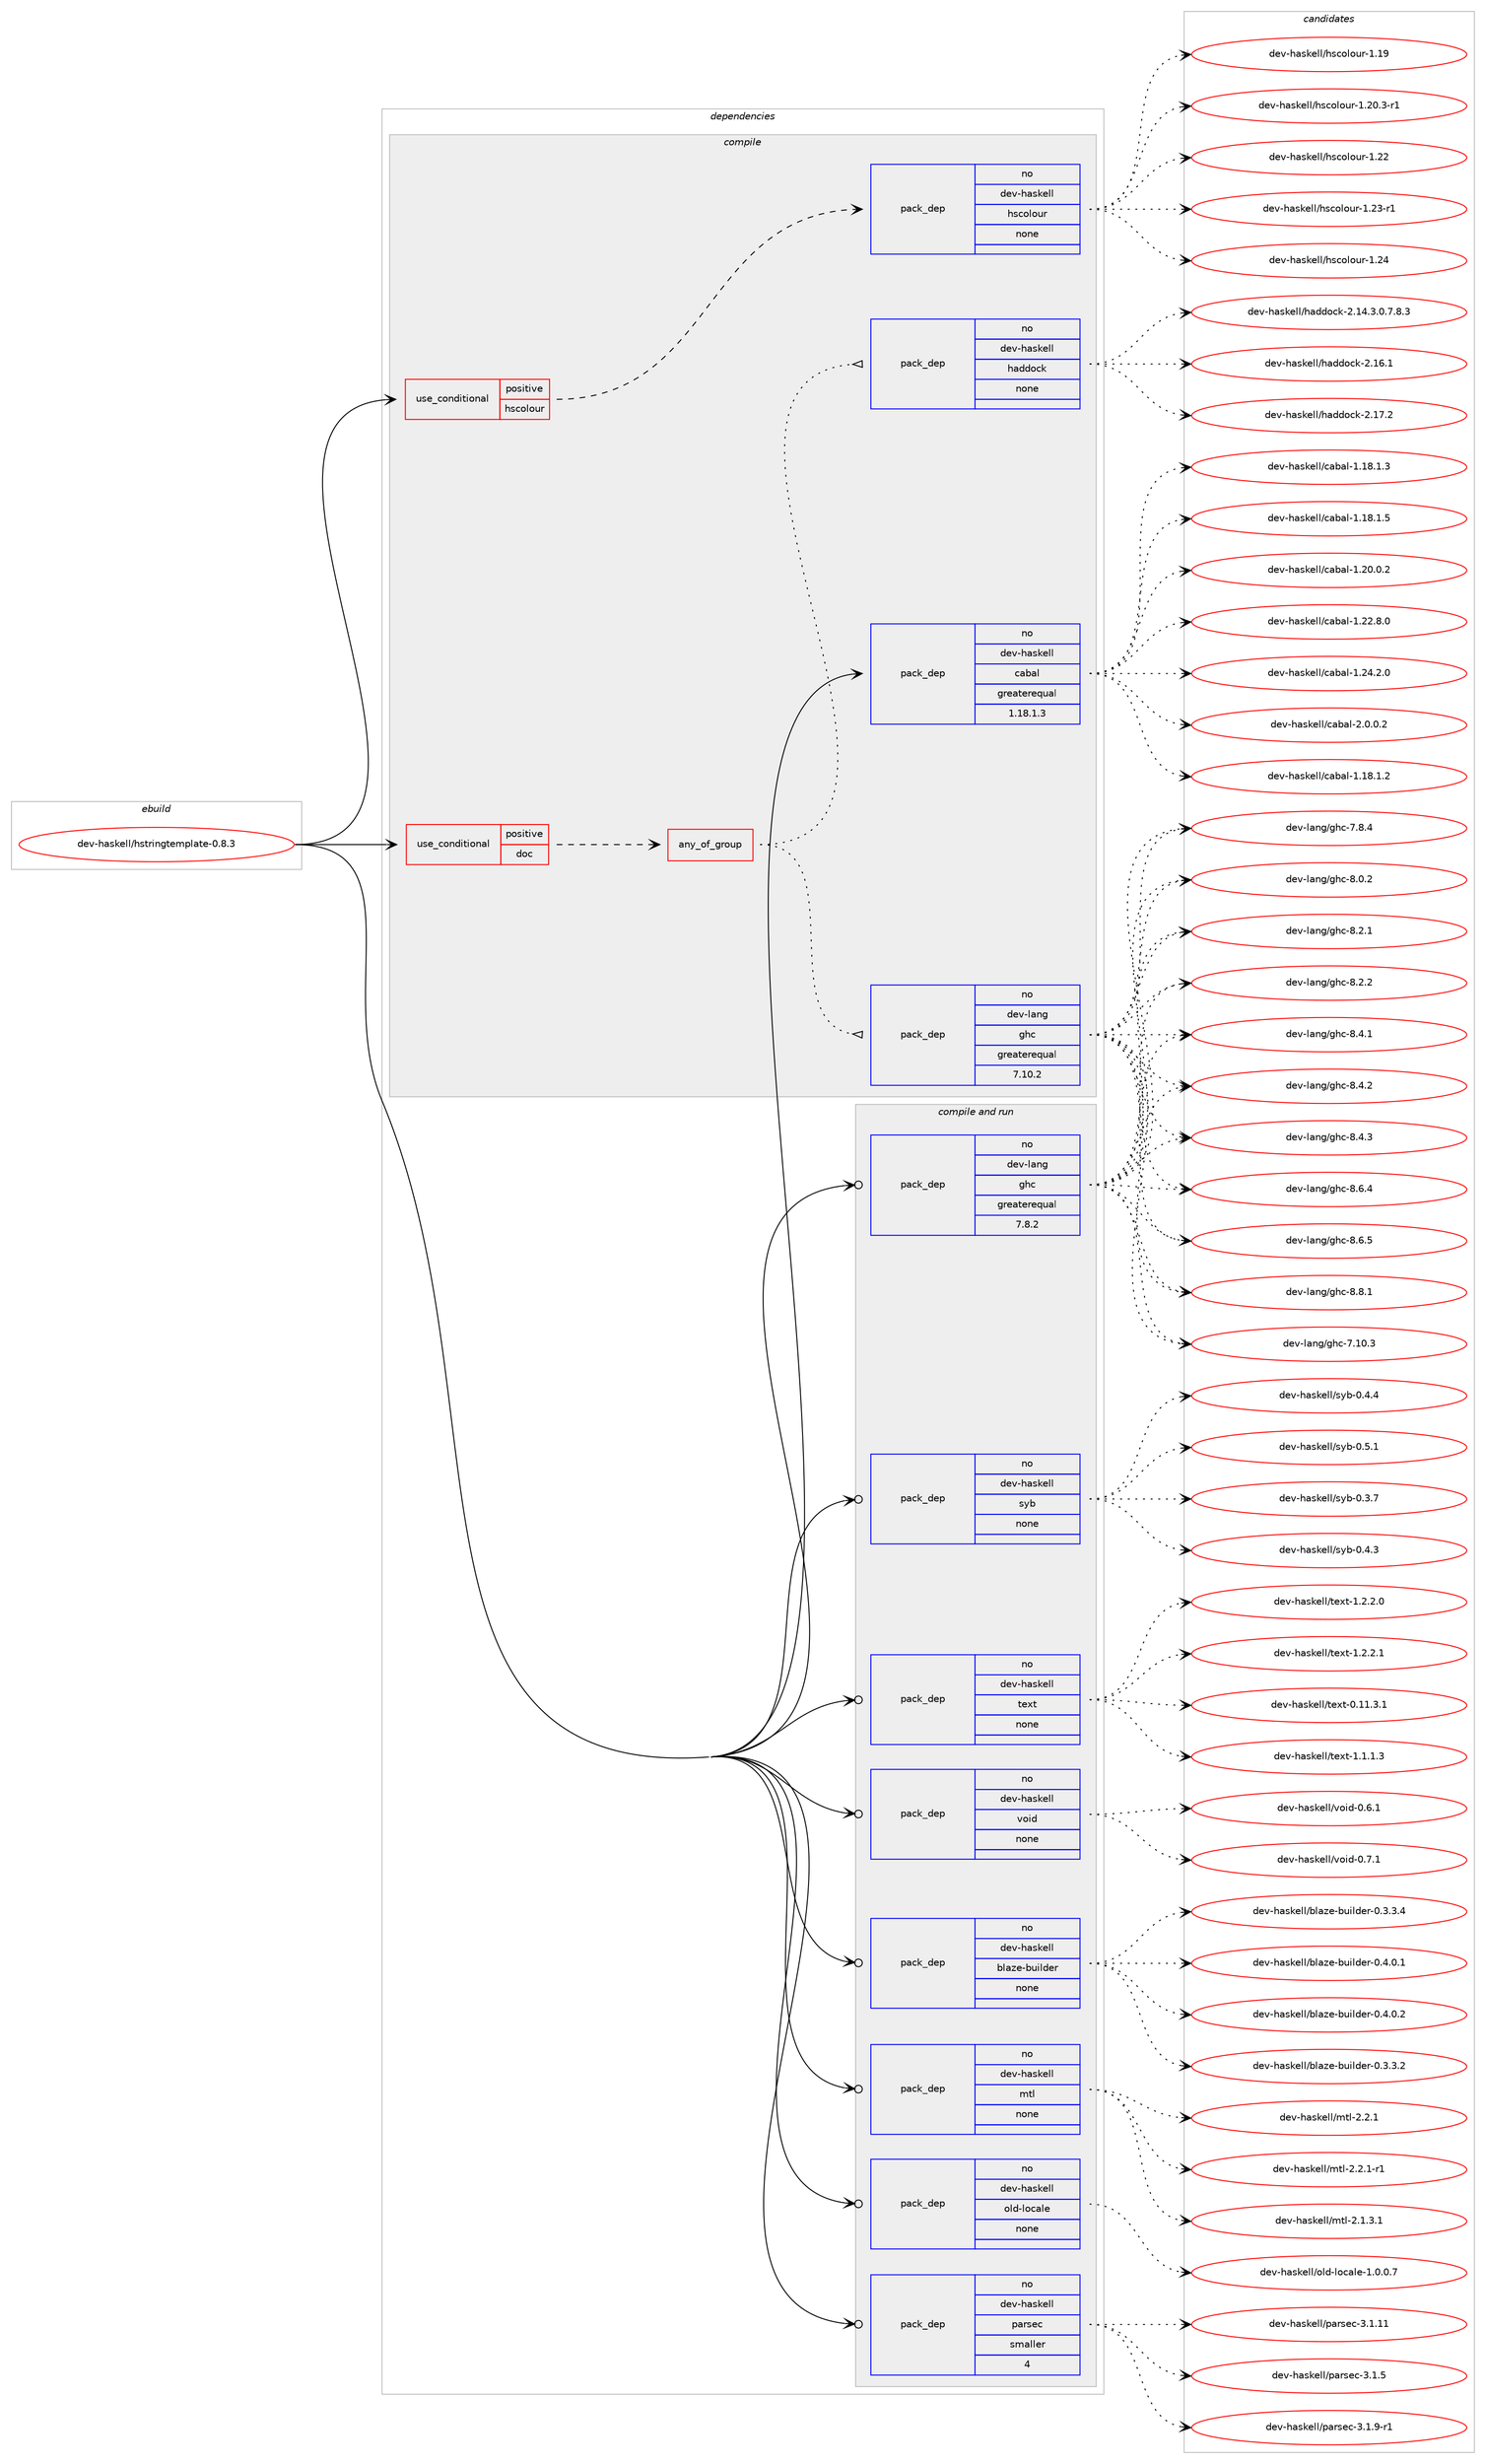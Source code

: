 digraph prolog {

# *************
# Graph options
# *************

newrank=true;
concentrate=true;
compound=true;
graph [rankdir=LR,fontname=Helvetica,fontsize=10,ranksep=1.5];#, ranksep=2.5, nodesep=0.2];
edge  [arrowhead=vee];
node  [fontname=Helvetica,fontsize=10];

# **********
# The ebuild
# **********

subgraph cluster_leftcol {
color=gray;
rank=same;
label=<<i>ebuild</i>>;
id [label="dev-haskell/hstringtemplate-0.8.3", color=red, width=4, href="../dev-haskell/hstringtemplate-0.8.3.svg"];
}

# ****************
# The dependencies
# ****************

subgraph cluster_midcol {
color=gray;
label=<<i>dependencies</i>>;
subgraph cluster_compile {
fillcolor="#eeeeee";
style=filled;
label=<<i>compile</i>>;
subgraph cond126234 {
dependency535786 [label=<<TABLE BORDER="0" CELLBORDER="1" CELLSPACING="0" CELLPADDING="4"><TR><TD ROWSPAN="3" CELLPADDING="10">use_conditional</TD></TR><TR><TD>positive</TD></TR><TR><TD>doc</TD></TR></TABLE>>, shape=none, color=red];
subgraph any10031 {
dependency535787 [label=<<TABLE BORDER="0" CELLBORDER="1" CELLSPACING="0" CELLPADDING="4"><TR><TD CELLPADDING="10">any_of_group</TD></TR></TABLE>>, shape=none, color=red];subgraph pack399164 {
dependency535788 [label=<<TABLE BORDER="0" CELLBORDER="1" CELLSPACING="0" CELLPADDING="4" WIDTH="220"><TR><TD ROWSPAN="6" CELLPADDING="30">pack_dep</TD></TR><TR><TD WIDTH="110">no</TD></TR><TR><TD>dev-haskell</TD></TR><TR><TD>haddock</TD></TR><TR><TD>none</TD></TR><TR><TD></TD></TR></TABLE>>, shape=none, color=blue];
}
dependency535787:e -> dependency535788:w [weight=20,style="dotted",arrowhead="oinv"];
subgraph pack399165 {
dependency535789 [label=<<TABLE BORDER="0" CELLBORDER="1" CELLSPACING="0" CELLPADDING="4" WIDTH="220"><TR><TD ROWSPAN="6" CELLPADDING="30">pack_dep</TD></TR><TR><TD WIDTH="110">no</TD></TR><TR><TD>dev-lang</TD></TR><TR><TD>ghc</TD></TR><TR><TD>greaterequal</TD></TR><TR><TD>7.10.2</TD></TR></TABLE>>, shape=none, color=blue];
}
dependency535787:e -> dependency535789:w [weight=20,style="dotted",arrowhead="oinv"];
}
dependency535786:e -> dependency535787:w [weight=20,style="dashed",arrowhead="vee"];
}
id:e -> dependency535786:w [weight=20,style="solid",arrowhead="vee"];
subgraph cond126235 {
dependency535790 [label=<<TABLE BORDER="0" CELLBORDER="1" CELLSPACING="0" CELLPADDING="4"><TR><TD ROWSPAN="3" CELLPADDING="10">use_conditional</TD></TR><TR><TD>positive</TD></TR><TR><TD>hscolour</TD></TR></TABLE>>, shape=none, color=red];
subgraph pack399166 {
dependency535791 [label=<<TABLE BORDER="0" CELLBORDER="1" CELLSPACING="0" CELLPADDING="4" WIDTH="220"><TR><TD ROWSPAN="6" CELLPADDING="30">pack_dep</TD></TR><TR><TD WIDTH="110">no</TD></TR><TR><TD>dev-haskell</TD></TR><TR><TD>hscolour</TD></TR><TR><TD>none</TD></TR><TR><TD></TD></TR></TABLE>>, shape=none, color=blue];
}
dependency535790:e -> dependency535791:w [weight=20,style="dashed",arrowhead="vee"];
}
id:e -> dependency535790:w [weight=20,style="solid",arrowhead="vee"];
subgraph pack399167 {
dependency535792 [label=<<TABLE BORDER="0" CELLBORDER="1" CELLSPACING="0" CELLPADDING="4" WIDTH="220"><TR><TD ROWSPAN="6" CELLPADDING="30">pack_dep</TD></TR><TR><TD WIDTH="110">no</TD></TR><TR><TD>dev-haskell</TD></TR><TR><TD>cabal</TD></TR><TR><TD>greaterequal</TD></TR><TR><TD>1.18.1.3</TD></TR></TABLE>>, shape=none, color=blue];
}
id:e -> dependency535792:w [weight=20,style="solid",arrowhead="vee"];
}
subgraph cluster_compileandrun {
fillcolor="#eeeeee";
style=filled;
label=<<i>compile and run</i>>;
subgraph pack399168 {
dependency535793 [label=<<TABLE BORDER="0" CELLBORDER="1" CELLSPACING="0" CELLPADDING="4" WIDTH="220"><TR><TD ROWSPAN="6" CELLPADDING="30">pack_dep</TD></TR><TR><TD WIDTH="110">no</TD></TR><TR><TD>dev-haskell</TD></TR><TR><TD>blaze-builder</TD></TR><TR><TD>none</TD></TR><TR><TD></TD></TR></TABLE>>, shape=none, color=blue];
}
id:e -> dependency535793:w [weight=20,style="solid",arrowhead="odotvee"];
subgraph pack399169 {
dependency535794 [label=<<TABLE BORDER="0" CELLBORDER="1" CELLSPACING="0" CELLPADDING="4" WIDTH="220"><TR><TD ROWSPAN="6" CELLPADDING="30">pack_dep</TD></TR><TR><TD WIDTH="110">no</TD></TR><TR><TD>dev-haskell</TD></TR><TR><TD>mtl</TD></TR><TR><TD>none</TD></TR><TR><TD></TD></TR></TABLE>>, shape=none, color=blue];
}
id:e -> dependency535794:w [weight=20,style="solid",arrowhead="odotvee"];
subgraph pack399170 {
dependency535795 [label=<<TABLE BORDER="0" CELLBORDER="1" CELLSPACING="0" CELLPADDING="4" WIDTH="220"><TR><TD ROWSPAN="6" CELLPADDING="30">pack_dep</TD></TR><TR><TD WIDTH="110">no</TD></TR><TR><TD>dev-haskell</TD></TR><TR><TD>old-locale</TD></TR><TR><TD>none</TD></TR><TR><TD></TD></TR></TABLE>>, shape=none, color=blue];
}
id:e -> dependency535795:w [weight=20,style="solid",arrowhead="odotvee"];
subgraph pack399171 {
dependency535796 [label=<<TABLE BORDER="0" CELLBORDER="1" CELLSPACING="0" CELLPADDING="4" WIDTH="220"><TR><TD ROWSPAN="6" CELLPADDING="30">pack_dep</TD></TR><TR><TD WIDTH="110">no</TD></TR><TR><TD>dev-haskell</TD></TR><TR><TD>parsec</TD></TR><TR><TD>smaller</TD></TR><TR><TD>4</TD></TR></TABLE>>, shape=none, color=blue];
}
id:e -> dependency535796:w [weight=20,style="solid",arrowhead="odotvee"];
subgraph pack399172 {
dependency535797 [label=<<TABLE BORDER="0" CELLBORDER="1" CELLSPACING="0" CELLPADDING="4" WIDTH="220"><TR><TD ROWSPAN="6" CELLPADDING="30">pack_dep</TD></TR><TR><TD WIDTH="110">no</TD></TR><TR><TD>dev-haskell</TD></TR><TR><TD>syb</TD></TR><TR><TD>none</TD></TR><TR><TD></TD></TR></TABLE>>, shape=none, color=blue];
}
id:e -> dependency535797:w [weight=20,style="solid",arrowhead="odotvee"];
subgraph pack399173 {
dependency535798 [label=<<TABLE BORDER="0" CELLBORDER="1" CELLSPACING="0" CELLPADDING="4" WIDTH="220"><TR><TD ROWSPAN="6" CELLPADDING="30">pack_dep</TD></TR><TR><TD WIDTH="110">no</TD></TR><TR><TD>dev-haskell</TD></TR><TR><TD>text</TD></TR><TR><TD>none</TD></TR><TR><TD></TD></TR></TABLE>>, shape=none, color=blue];
}
id:e -> dependency535798:w [weight=20,style="solid",arrowhead="odotvee"];
subgraph pack399174 {
dependency535799 [label=<<TABLE BORDER="0" CELLBORDER="1" CELLSPACING="0" CELLPADDING="4" WIDTH="220"><TR><TD ROWSPAN="6" CELLPADDING="30">pack_dep</TD></TR><TR><TD WIDTH="110">no</TD></TR><TR><TD>dev-haskell</TD></TR><TR><TD>void</TD></TR><TR><TD>none</TD></TR><TR><TD></TD></TR></TABLE>>, shape=none, color=blue];
}
id:e -> dependency535799:w [weight=20,style="solid",arrowhead="odotvee"];
subgraph pack399175 {
dependency535800 [label=<<TABLE BORDER="0" CELLBORDER="1" CELLSPACING="0" CELLPADDING="4" WIDTH="220"><TR><TD ROWSPAN="6" CELLPADDING="30">pack_dep</TD></TR><TR><TD WIDTH="110">no</TD></TR><TR><TD>dev-lang</TD></TR><TR><TD>ghc</TD></TR><TR><TD>greaterequal</TD></TR><TR><TD>7.8.2</TD></TR></TABLE>>, shape=none, color=blue];
}
id:e -> dependency535800:w [weight=20,style="solid",arrowhead="odotvee"];
}
subgraph cluster_run {
fillcolor="#eeeeee";
style=filled;
label=<<i>run</i>>;
}
}

# **************
# The candidates
# **************

subgraph cluster_choices {
rank=same;
color=gray;
label=<<i>candidates</i>>;

subgraph choice399164 {
color=black;
nodesep=1;
choice1001011184510497115107101108108471049710010011199107455046495246514648465546564651 [label="dev-haskell/haddock-2.14.3.0.7.8.3", color=red, width=4,href="../dev-haskell/haddock-2.14.3.0.7.8.3.svg"];
choice100101118451049711510710110810847104971001001119910745504649544649 [label="dev-haskell/haddock-2.16.1", color=red, width=4,href="../dev-haskell/haddock-2.16.1.svg"];
choice100101118451049711510710110810847104971001001119910745504649554650 [label="dev-haskell/haddock-2.17.2", color=red, width=4,href="../dev-haskell/haddock-2.17.2.svg"];
dependency535788:e -> choice1001011184510497115107101108108471049710010011199107455046495246514648465546564651:w [style=dotted,weight="100"];
dependency535788:e -> choice100101118451049711510710110810847104971001001119910745504649544649:w [style=dotted,weight="100"];
dependency535788:e -> choice100101118451049711510710110810847104971001001119910745504649554650:w [style=dotted,weight="100"];
}
subgraph choice399165 {
color=black;
nodesep=1;
choice1001011184510897110103471031049945554649484651 [label="dev-lang/ghc-7.10.3", color=red, width=4,href="../dev-lang/ghc-7.10.3.svg"];
choice10010111845108971101034710310499455546564652 [label="dev-lang/ghc-7.8.4", color=red, width=4,href="../dev-lang/ghc-7.8.4.svg"];
choice10010111845108971101034710310499455646484650 [label="dev-lang/ghc-8.0.2", color=red, width=4,href="../dev-lang/ghc-8.0.2.svg"];
choice10010111845108971101034710310499455646504649 [label="dev-lang/ghc-8.2.1", color=red, width=4,href="../dev-lang/ghc-8.2.1.svg"];
choice10010111845108971101034710310499455646504650 [label="dev-lang/ghc-8.2.2", color=red, width=4,href="../dev-lang/ghc-8.2.2.svg"];
choice10010111845108971101034710310499455646524649 [label="dev-lang/ghc-8.4.1", color=red, width=4,href="../dev-lang/ghc-8.4.1.svg"];
choice10010111845108971101034710310499455646524650 [label="dev-lang/ghc-8.4.2", color=red, width=4,href="../dev-lang/ghc-8.4.2.svg"];
choice10010111845108971101034710310499455646524651 [label="dev-lang/ghc-8.4.3", color=red, width=4,href="../dev-lang/ghc-8.4.3.svg"];
choice10010111845108971101034710310499455646544652 [label="dev-lang/ghc-8.6.4", color=red, width=4,href="../dev-lang/ghc-8.6.4.svg"];
choice10010111845108971101034710310499455646544653 [label="dev-lang/ghc-8.6.5", color=red, width=4,href="../dev-lang/ghc-8.6.5.svg"];
choice10010111845108971101034710310499455646564649 [label="dev-lang/ghc-8.8.1", color=red, width=4,href="../dev-lang/ghc-8.8.1.svg"];
dependency535789:e -> choice1001011184510897110103471031049945554649484651:w [style=dotted,weight="100"];
dependency535789:e -> choice10010111845108971101034710310499455546564652:w [style=dotted,weight="100"];
dependency535789:e -> choice10010111845108971101034710310499455646484650:w [style=dotted,weight="100"];
dependency535789:e -> choice10010111845108971101034710310499455646504649:w [style=dotted,weight="100"];
dependency535789:e -> choice10010111845108971101034710310499455646504650:w [style=dotted,weight="100"];
dependency535789:e -> choice10010111845108971101034710310499455646524649:w [style=dotted,weight="100"];
dependency535789:e -> choice10010111845108971101034710310499455646524650:w [style=dotted,weight="100"];
dependency535789:e -> choice10010111845108971101034710310499455646524651:w [style=dotted,weight="100"];
dependency535789:e -> choice10010111845108971101034710310499455646544652:w [style=dotted,weight="100"];
dependency535789:e -> choice10010111845108971101034710310499455646544653:w [style=dotted,weight="100"];
dependency535789:e -> choice10010111845108971101034710310499455646564649:w [style=dotted,weight="100"];
}
subgraph choice399166 {
color=black;
nodesep=1;
choice100101118451049711510710110810847104115991111081111171144549464957 [label="dev-haskell/hscolour-1.19", color=red, width=4,href="../dev-haskell/hscolour-1.19.svg"];
choice10010111845104971151071011081084710411599111108111117114454946504846514511449 [label="dev-haskell/hscolour-1.20.3-r1", color=red, width=4,href="../dev-haskell/hscolour-1.20.3-r1.svg"];
choice100101118451049711510710110810847104115991111081111171144549465050 [label="dev-haskell/hscolour-1.22", color=red, width=4,href="../dev-haskell/hscolour-1.22.svg"];
choice1001011184510497115107101108108471041159911110811111711445494650514511449 [label="dev-haskell/hscolour-1.23-r1", color=red, width=4,href="../dev-haskell/hscolour-1.23-r1.svg"];
choice100101118451049711510710110810847104115991111081111171144549465052 [label="dev-haskell/hscolour-1.24", color=red, width=4,href="../dev-haskell/hscolour-1.24.svg"];
dependency535791:e -> choice100101118451049711510710110810847104115991111081111171144549464957:w [style=dotted,weight="100"];
dependency535791:e -> choice10010111845104971151071011081084710411599111108111117114454946504846514511449:w [style=dotted,weight="100"];
dependency535791:e -> choice100101118451049711510710110810847104115991111081111171144549465050:w [style=dotted,weight="100"];
dependency535791:e -> choice1001011184510497115107101108108471041159911110811111711445494650514511449:w [style=dotted,weight="100"];
dependency535791:e -> choice100101118451049711510710110810847104115991111081111171144549465052:w [style=dotted,weight="100"];
}
subgraph choice399167 {
color=black;
nodesep=1;
choice10010111845104971151071011081084799979897108454946495646494650 [label="dev-haskell/cabal-1.18.1.2", color=red, width=4,href="../dev-haskell/cabal-1.18.1.2.svg"];
choice10010111845104971151071011081084799979897108454946495646494651 [label="dev-haskell/cabal-1.18.1.3", color=red, width=4,href="../dev-haskell/cabal-1.18.1.3.svg"];
choice10010111845104971151071011081084799979897108454946495646494653 [label="dev-haskell/cabal-1.18.1.5", color=red, width=4,href="../dev-haskell/cabal-1.18.1.5.svg"];
choice10010111845104971151071011081084799979897108454946504846484650 [label="dev-haskell/cabal-1.20.0.2", color=red, width=4,href="../dev-haskell/cabal-1.20.0.2.svg"];
choice10010111845104971151071011081084799979897108454946505046564648 [label="dev-haskell/cabal-1.22.8.0", color=red, width=4,href="../dev-haskell/cabal-1.22.8.0.svg"];
choice10010111845104971151071011081084799979897108454946505246504648 [label="dev-haskell/cabal-1.24.2.0", color=red, width=4,href="../dev-haskell/cabal-1.24.2.0.svg"];
choice100101118451049711510710110810847999798971084550464846484650 [label="dev-haskell/cabal-2.0.0.2", color=red, width=4,href="../dev-haskell/cabal-2.0.0.2.svg"];
dependency535792:e -> choice10010111845104971151071011081084799979897108454946495646494650:w [style=dotted,weight="100"];
dependency535792:e -> choice10010111845104971151071011081084799979897108454946495646494651:w [style=dotted,weight="100"];
dependency535792:e -> choice10010111845104971151071011081084799979897108454946495646494653:w [style=dotted,weight="100"];
dependency535792:e -> choice10010111845104971151071011081084799979897108454946504846484650:w [style=dotted,weight="100"];
dependency535792:e -> choice10010111845104971151071011081084799979897108454946505046564648:w [style=dotted,weight="100"];
dependency535792:e -> choice10010111845104971151071011081084799979897108454946505246504648:w [style=dotted,weight="100"];
dependency535792:e -> choice100101118451049711510710110810847999798971084550464846484650:w [style=dotted,weight="100"];
}
subgraph choice399168 {
color=black;
nodesep=1;
choice100101118451049711510710110810847981089712210145981171051081001011144548465146514650 [label="dev-haskell/blaze-builder-0.3.3.2", color=red, width=4,href="../dev-haskell/blaze-builder-0.3.3.2.svg"];
choice100101118451049711510710110810847981089712210145981171051081001011144548465146514652 [label="dev-haskell/blaze-builder-0.3.3.4", color=red, width=4,href="../dev-haskell/blaze-builder-0.3.3.4.svg"];
choice100101118451049711510710110810847981089712210145981171051081001011144548465246484649 [label="dev-haskell/blaze-builder-0.4.0.1", color=red, width=4,href="../dev-haskell/blaze-builder-0.4.0.1.svg"];
choice100101118451049711510710110810847981089712210145981171051081001011144548465246484650 [label="dev-haskell/blaze-builder-0.4.0.2", color=red, width=4,href="../dev-haskell/blaze-builder-0.4.0.2.svg"];
dependency535793:e -> choice100101118451049711510710110810847981089712210145981171051081001011144548465146514650:w [style=dotted,weight="100"];
dependency535793:e -> choice100101118451049711510710110810847981089712210145981171051081001011144548465146514652:w [style=dotted,weight="100"];
dependency535793:e -> choice100101118451049711510710110810847981089712210145981171051081001011144548465246484649:w [style=dotted,weight="100"];
dependency535793:e -> choice100101118451049711510710110810847981089712210145981171051081001011144548465246484650:w [style=dotted,weight="100"];
}
subgraph choice399169 {
color=black;
nodesep=1;
choice1001011184510497115107101108108471091161084550464946514649 [label="dev-haskell/mtl-2.1.3.1", color=red, width=4,href="../dev-haskell/mtl-2.1.3.1.svg"];
choice100101118451049711510710110810847109116108455046504649 [label="dev-haskell/mtl-2.2.1", color=red, width=4,href="../dev-haskell/mtl-2.2.1.svg"];
choice1001011184510497115107101108108471091161084550465046494511449 [label="dev-haskell/mtl-2.2.1-r1", color=red, width=4,href="../dev-haskell/mtl-2.2.1-r1.svg"];
dependency535794:e -> choice1001011184510497115107101108108471091161084550464946514649:w [style=dotted,weight="100"];
dependency535794:e -> choice100101118451049711510710110810847109116108455046504649:w [style=dotted,weight="100"];
dependency535794:e -> choice1001011184510497115107101108108471091161084550465046494511449:w [style=dotted,weight="100"];
}
subgraph choice399170 {
color=black;
nodesep=1;
choice1001011184510497115107101108108471111081004510811199971081014549464846484655 [label="dev-haskell/old-locale-1.0.0.7", color=red, width=4,href="../dev-haskell/old-locale-1.0.0.7.svg"];
dependency535795:e -> choice1001011184510497115107101108108471111081004510811199971081014549464846484655:w [style=dotted,weight="100"];
}
subgraph choice399171 {
color=black;
nodesep=1;
choice100101118451049711510710110810847112971141151019945514649464949 [label="dev-haskell/parsec-3.1.11", color=red, width=4,href="../dev-haskell/parsec-3.1.11.svg"];
choice1001011184510497115107101108108471129711411510199455146494653 [label="dev-haskell/parsec-3.1.5", color=red, width=4,href="../dev-haskell/parsec-3.1.5.svg"];
choice10010111845104971151071011081084711297114115101994551464946574511449 [label="dev-haskell/parsec-3.1.9-r1", color=red, width=4,href="../dev-haskell/parsec-3.1.9-r1.svg"];
dependency535796:e -> choice100101118451049711510710110810847112971141151019945514649464949:w [style=dotted,weight="100"];
dependency535796:e -> choice1001011184510497115107101108108471129711411510199455146494653:w [style=dotted,weight="100"];
dependency535796:e -> choice10010111845104971151071011081084711297114115101994551464946574511449:w [style=dotted,weight="100"];
}
subgraph choice399172 {
color=black;
nodesep=1;
choice10010111845104971151071011081084711512198454846514655 [label="dev-haskell/syb-0.3.7", color=red, width=4,href="../dev-haskell/syb-0.3.7.svg"];
choice10010111845104971151071011081084711512198454846524651 [label="dev-haskell/syb-0.4.3", color=red, width=4,href="../dev-haskell/syb-0.4.3.svg"];
choice10010111845104971151071011081084711512198454846524652 [label="dev-haskell/syb-0.4.4", color=red, width=4,href="../dev-haskell/syb-0.4.4.svg"];
choice10010111845104971151071011081084711512198454846534649 [label="dev-haskell/syb-0.5.1", color=red, width=4,href="../dev-haskell/syb-0.5.1.svg"];
dependency535797:e -> choice10010111845104971151071011081084711512198454846514655:w [style=dotted,weight="100"];
dependency535797:e -> choice10010111845104971151071011081084711512198454846524651:w [style=dotted,weight="100"];
dependency535797:e -> choice10010111845104971151071011081084711512198454846524652:w [style=dotted,weight="100"];
dependency535797:e -> choice10010111845104971151071011081084711512198454846534649:w [style=dotted,weight="100"];
}
subgraph choice399173 {
color=black;
nodesep=1;
choice100101118451049711510710110810847116101120116454846494946514649 [label="dev-haskell/text-0.11.3.1", color=red, width=4,href="../dev-haskell/text-0.11.3.1.svg"];
choice1001011184510497115107101108108471161011201164549464946494651 [label="dev-haskell/text-1.1.1.3", color=red, width=4,href="../dev-haskell/text-1.1.1.3.svg"];
choice1001011184510497115107101108108471161011201164549465046504648 [label="dev-haskell/text-1.2.2.0", color=red, width=4,href="../dev-haskell/text-1.2.2.0.svg"];
choice1001011184510497115107101108108471161011201164549465046504649 [label="dev-haskell/text-1.2.2.1", color=red, width=4,href="../dev-haskell/text-1.2.2.1.svg"];
dependency535798:e -> choice100101118451049711510710110810847116101120116454846494946514649:w [style=dotted,weight="100"];
dependency535798:e -> choice1001011184510497115107101108108471161011201164549464946494651:w [style=dotted,weight="100"];
dependency535798:e -> choice1001011184510497115107101108108471161011201164549465046504648:w [style=dotted,weight="100"];
dependency535798:e -> choice1001011184510497115107101108108471161011201164549465046504649:w [style=dotted,weight="100"];
}
subgraph choice399174 {
color=black;
nodesep=1;
choice100101118451049711510710110810847118111105100454846544649 [label="dev-haskell/void-0.6.1", color=red, width=4,href="../dev-haskell/void-0.6.1.svg"];
choice100101118451049711510710110810847118111105100454846554649 [label="dev-haskell/void-0.7.1", color=red, width=4,href="../dev-haskell/void-0.7.1.svg"];
dependency535799:e -> choice100101118451049711510710110810847118111105100454846544649:w [style=dotted,weight="100"];
dependency535799:e -> choice100101118451049711510710110810847118111105100454846554649:w [style=dotted,weight="100"];
}
subgraph choice399175 {
color=black;
nodesep=1;
choice1001011184510897110103471031049945554649484651 [label="dev-lang/ghc-7.10.3", color=red, width=4,href="../dev-lang/ghc-7.10.3.svg"];
choice10010111845108971101034710310499455546564652 [label="dev-lang/ghc-7.8.4", color=red, width=4,href="../dev-lang/ghc-7.8.4.svg"];
choice10010111845108971101034710310499455646484650 [label="dev-lang/ghc-8.0.2", color=red, width=4,href="../dev-lang/ghc-8.0.2.svg"];
choice10010111845108971101034710310499455646504649 [label="dev-lang/ghc-8.2.1", color=red, width=4,href="../dev-lang/ghc-8.2.1.svg"];
choice10010111845108971101034710310499455646504650 [label="dev-lang/ghc-8.2.2", color=red, width=4,href="../dev-lang/ghc-8.2.2.svg"];
choice10010111845108971101034710310499455646524649 [label="dev-lang/ghc-8.4.1", color=red, width=4,href="../dev-lang/ghc-8.4.1.svg"];
choice10010111845108971101034710310499455646524650 [label="dev-lang/ghc-8.4.2", color=red, width=4,href="../dev-lang/ghc-8.4.2.svg"];
choice10010111845108971101034710310499455646524651 [label="dev-lang/ghc-8.4.3", color=red, width=4,href="../dev-lang/ghc-8.4.3.svg"];
choice10010111845108971101034710310499455646544652 [label="dev-lang/ghc-8.6.4", color=red, width=4,href="../dev-lang/ghc-8.6.4.svg"];
choice10010111845108971101034710310499455646544653 [label="dev-lang/ghc-8.6.5", color=red, width=4,href="../dev-lang/ghc-8.6.5.svg"];
choice10010111845108971101034710310499455646564649 [label="dev-lang/ghc-8.8.1", color=red, width=4,href="../dev-lang/ghc-8.8.1.svg"];
dependency535800:e -> choice1001011184510897110103471031049945554649484651:w [style=dotted,weight="100"];
dependency535800:e -> choice10010111845108971101034710310499455546564652:w [style=dotted,weight="100"];
dependency535800:e -> choice10010111845108971101034710310499455646484650:w [style=dotted,weight="100"];
dependency535800:e -> choice10010111845108971101034710310499455646504649:w [style=dotted,weight="100"];
dependency535800:e -> choice10010111845108971101034710310499455646504650:w [style=dotted,weight="100"];
dependency535800:e -> choice10010111845108971101034710310499455646524649:w [style=dotted,weight="100"];
dependency535800:e -> choice10010111845108971101034710310499455646524650:w [style=dotted,weight="100"];
dependency535800:e -> choice10010111845108971101034710310499455646524651:w [style=dotted,weight="100"];
dependency535800:e -> choice10010111845108971101034710310499455646544652:w [style=dotted,weight="100"];
dependency535800:e -> choice10010111845108971101034710310499455646544653:w [style=dotted,weight="100"];
dependency535800:e -> choice10010111845108971101034710310499455646564649:w [style=dotted,weight="100"];
}
}

}
